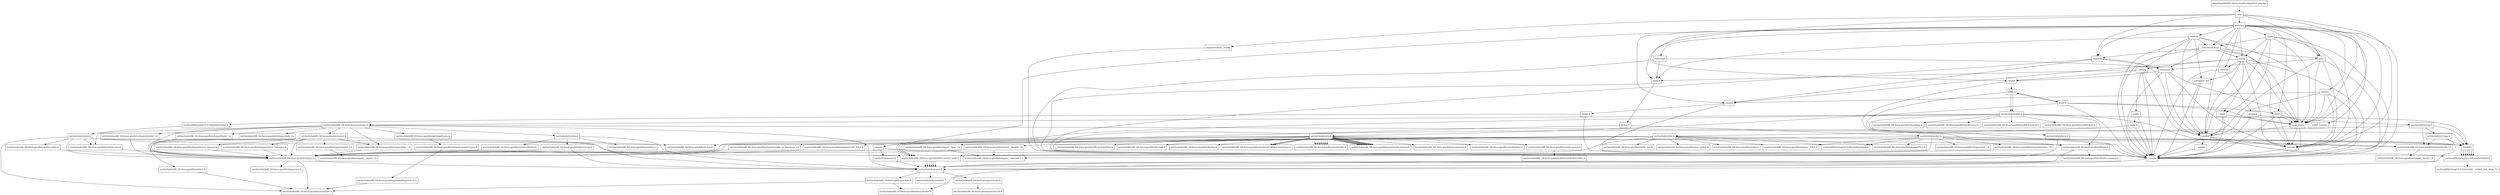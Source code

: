 digraph "dependencies" {
  header_1 [ shape="box", label="any"];
  header_0 [ shape="box", label="tmp/tmpw8iwRO.libcxx.header.deps/test_any.cpp"];
  header_2 [ shape="box", label="experimental/__config"];
  header_3 [ shape="box", label="__config"];
  header_4 [ shape="box", label="usr/include/features.h"];
  header_5 [ shape="box", label="usr/include/stdc-predef.h"];
  header_6 [ shape="box", label="usr/include/x86_64-linux-gnu/sys/cdefs.h"];
  header_7 [ shape="box", label="usr/include/x86_64-linux-gnu/bits/wordsize.h"];
  header_8 [ shape="box", label="usr/include/x86_64-linux-gnu/bits/long-double.h"];
  header_9 [ shape="box", label="usr/include/x86_64-linux-gnu/gnu/stubs.h"];
  header_10 [ shape="box", label="usr/include/x86_64-linux-gnu/gnu/stubs-64.h"];
  header_12 [ shape="box", label="memory"];
  header_13 [ shape="box", label="type_traits"];
  header_14 [ shape="box", label="cstddef"];
  header_15 [ shape="box", label="version"];
  header_16 [ shape="box", label="usr/local/lib/clang/10.0.0/include/stddef.h"];
  header_17 [ shape="box", label="usr/local/lib/clang/10.0.0/include/__stddef_max_align_t.h"];
  header_18 [ shape="box", label="__nullptr"];
  header_19 [ shape="box", label="typeinfo"];
  header_20 [ shape="box", label="exception"];
  header_21 [ shape="box", label="cstdlib"];
  header_22 [ shape="box", label="stdlib.h"];
  header_23 [ shape="box", label="usr/include/stdlib.h"];
  header_24 [ shape="box", label="usr/include/x86_64-linux-gnu/bits/libc-header-start.h"];
  header_25 [ shape="box", label="stddef.h"];
  header_26 [ shape="box", label="usr/include/x86_64-linux-gnu/bits/waitflags.h"];
  header_27 [ shape="box", label="usr/include/x86_64-linux-gnu/bits/waitstatus.h"];
  header_28 [ shape="box", label="usr/include/x86_64-linux-gnu/bits/floatn.h"];
  header_29 [ shape="box", label="usr/include/x86_64-linux-gnu/bits/floatn-common.h"];
  header_30 [ shape="box", label="usr/include/x86_64-linux-gnu/bits/types/locale_t.h"];
  header_31 [ shape="box", label="usr/include/x86_64-linux-gnu/bits/types/__locale_t.h"];
  header_32 [ shape="box", label="usr/include/x86_64-linux-gnu/sys/types.h"];
  header_33 [ shape="box", label="usr/include/x86_64-linux-gnu/bits/types.h"];
  header_34 [ shape="box", label="usr/include/x86_64-linux-gnu/bits/typesizes.h"];
  header_35 [ shape="box", label="usr/include/x86_64-linux-gnu/bits/types/clock_t.h"];
  header_36 [ shape="box", label="usr/include/x86_64-linux-gnu/bits/types/clockid_t.h"];
  header_37 [ shape="box", label="usr/include/x86_64-linux-gnu/bits/types/time_t.h"];
  header_38 [ shape="box", label="usr/include/x86_64-linux-gnu/bits/types/timer_t.h"];
  header_39 [ shape="box", label="usr/include/x86_64-linux-gnu/bits/stdint-intn.h"];
  header_40 [ shape="box", label="usr/include/endian.h"];
  header_41 [ shape="box", label="usr/include/x86_64-linux-gnu/bits/endian.h"];
  header_42 [ shape="box", label="usr/include/x86_64-linux-gnu/bits/byteswap.h"];
  header_43 [ shape="box", label="usr/include/x86_64-linux-gnu/bits/uintn-identity.h"];
  header_44 [ shape="box", label="usr/include/x86_64-linux-gnu/sys/select.h"];
  header_45 [ shape="box", label="usr/include/x86_64-linux-gnu/bits/select.h"];
  header_46 [ shape="box", label="usr/include/x86_64-linux-gnu/bits/types/sigset_t.h"];
  header_47 [ shape="box", label="usr/include/x86_64-linux-gnu/bits/types/__sigset_t.h"];
  header_48 [ shape="box", label="usr/include/x86_64-linux-gnu/bits/types/struct_timeval.h"];
  header_49 [ shape="box", label="usr/include/x86_64-linux-gnu/bits/types/struct_timespec.h"];
  header_50 [ shape="box", label="usr/include/x86_64-linux-gnu/bits/pthreadtypes.h"];
  header_51 [ shape="box", label="usr/include/x86_64-linux-gnu/bits/thread-shared-types.h"];
  header_52 [ shape="box", label="usr/include/x86_64-linux-gnu/bits/pthreadtypes-arch.h"];
  header_53 [ shape="box", label="usr/include/alloca.h"];
  header_54 [ shape="box", label="usr/include/x86_64-linux-gnu/bits/stdlib-bsearch.h"];
  header_55 [ shape="box", label="usr/include/x86_64-linux-gnu/bits/stdlib-float.h"];
  header_56 [ shape="box", label="math.h"];
  header_57 [ shape="box", label="usr/include/math.h"];
  header_58 [ shape="box", label="usr/include/x86_64-linux-gnu/bits/math-vector.h"];
  header_59 [ shape="box", label="usr/include/x86_64-linux-gnu/bits/libm-simd-decl-stubs.h"];
  header_60 [ shape="box", label="usr/include/x86_64-linux-gnu/bits/flt-eval-method.h"];
  header_61 [ shape="box", label="usr/include/x86_64-linux-gnu/bits/fp-logb.h"];
  header_62 [ shape="box", label="usr/include/x86_64-linux-gnu/bits/fp-fast.h"];
  header_63 [ shape="box", label="usr/include/x86_64-linux-gnu/bits/mathcalls-helper-functions.h"];
  header_64 [ shape="box", label="usr/include/x86_64-linux-gnu/bits/mathcalls.h"];
  header_65 [ shape="box", label="usr/include/x86_64-linux-gnu/bits/mathcalls-narrow.h"];
  header_66 [ shape="box", label="usr/include/x86_64-linux-gnu/bits/iscanonical.h"];
  header_67 [ shape="box", label="usr/include/x86_64-linux-gnu/bits/mathinline.h"];
  header_68 [ shape="box", label="limits"];
  header_69 [ shape="box", label="__undef_macros"];
  header_70 [ shape="box", label="cstdint"];
  header_71 [ shape="box", label="stdint.h"];
  header_72 [ shape="box", label="usr/local/lib/clang/10.0.0/include/stdint.h"];
  header_73 [ shape="box", label="usr/include/stdint.h"];
  header_74 [ shape="box", label="usr/include/x86_64-linux-gnu/bits/wchar.h"];
  header_75 [ shape="box", label="usr/include/x86_64-linux-gnu/bits/stdint-uintn.h"];
  header_76 [ shape="box", label="new"];
  header_77 [ shape="box", label="utility"];
  header_78 [ shape="box", label="__tuple"];
  header_79 [ shape="box", label="initializer_list"];
  header_80 [ shape="box", label="cstring"];
  header_81 [ shape="box", label="string.h"];
  header_82 [ shape="box", label="usr/include/string.h"];
  header_83 [ shape="box", label="usr/include/strings.h"];
  header_84 [ shape="box", label="__debug"];
  header_85 [ shape="box", label="iosfwd"];
  header_86 [ shape="box", label="wchar.h"];
  header_87 [ shape="box", label="usr/include/wchar.h"];
  header_88 [ shape="box", label="usr/local/lib/clang/10.0.0/include/stdarg.h"];
  header_89 [ shape="box", label="usr/include/x86_64-linux-gnu/bits/types/wint_t.h"];
  header_90 [ shape="box", label="usr/include/x86_64-linux-gnu/bits/types/mbstate_t.h"];
  header_91 [ shape="box", label="usr/include/x86_64-linux-gnu/bits/types/__mbstate_t.h"];
  header_92 [ shape="box", label="usr/include/x86_64-linux-gnu/bits/types/__FILE.h"];
  header_93 [ shape="box", label="usr/include/x86_64-linux-gnu/bits/types/FILE.h"];
  header_94 [ shape="box", label="cstdio"];
  header_95 [ shape="box", label="stdio.h"];
  header_96 [ shape="box", label="usr/include/stdio.h"];
  header_97 [ shape="box", label="usr/include/x86_64-linux-gnu/bits/types/__fpos_t.h"];
  header_98 [ shape="box", label="usr/include/x86_64-linux-gnu/bits/types/__fpos64_t.h"];
  header_99 [ shape="box", label="usr/include/x86_64-linux-gnu/bits/types/struct_FILE.h"];
  header_100 [ shape="box", label="usr/include/x86_64-linux-gnu/bits/types/cookie_io_functions_t.h"];
  header_101 [ shape="box", label="usr/include/x86_64-linux-gnu/bits/stdio_lim.h"];
  header_102 [ shape="box", label="usr/include/x86_64-linux-gnu/bits/sys_errlist.h"];
  header_103 [ shape="box", label="usr/include/x86_64-linux-gnu/bits/stdio.h"];
  header_104 [ shape="box", label="iterator"];
  header_105 [ shape="box", label="__functional_base"];
  header_106 [ shape="box", label="tuple"];
  header_107 [ shape="box", label="stdexcept"];
  header_108 [ shape="box", label="cassert"];
  header_109 [ shape="box", label="usr/include/assert.h"];
  header_110 [ shape="box", label="atomic"];
  header_25 -> header_16;
  header_25 -> header_16;
  header_25 -> header_16;
  header_25 -> header_16;
  header_25 -> header_16;
  header_25 -> header_16;
  header_25 -> header_16;
  header_51 -> header_52;
  header_71 -> header_3;
  header_71 -> header_72;
  header_68 -> header_3;
  header_68 -> header_13;
  header_68 -> header_69;
  header_68 -> header_15;
  header_106 -> header_3;
  header_106 -> header_78;
  header_106 -> header_14;
  header_106 -> header_13;
  header_106 -> header_105;
  header_106 -> header_77;
  header_106 -> header_15;
  header_94 -> header_3;
  header_94 -> header_95;
  header_99 -> header_33;
  header_6 -> header_7;
  header_6 -> header_8;
  header_72 -> header_73;
  header_90 -> header_91;
  header_0 -> header_1;
  header_1 -> header_2;
  header_1 -> header_12;
  header_1 -> header_76;
  header_1 -> header_19;
  header_1 -> header_13;
  header_1 -> header_21;
  header_1 -> header_15;
  header_33 -> header_4;
  header_33 -> header_7;
  header_33 -> header_34;
  header_15 -> header_3;
  header_104 -> header_3;
  header_104 -> header_85;
  header_104 -> header_105;
  header_104 -> header_13;
  header_104 -> header_14;
  header_104 -> header_79;
  header_104 -> header_15;
  header_104 -> header_84;
  header_44 -> header_4;
  header_44 -> header_33;
  header_44 -> header_45;
  header_44 -> header_46;
  header_44 -> header_37;
  header_44 -> header_48;
  header_44 -> header_49;
  header_77 -> header_3;
  header_77 -> header_78;
  header_77 -> header_13;
  header_77 -> header_79;
  header_77 -> header_14;
  header_77 -> header_80;
  header_77 -> header_70;
  header_77 -> header_15;
  header_77 -> header_84;
  header_35 -> header_33;
  header_52 -> header_7;
  header_83 -> header_4;
  header_83 -> header_25;
  header_83 -> header_30;
  header_22 -> header_3;
  header_22 -> header_23;
  header_22 -> header_56;
  header_22 -> header_23;
  header_16 -> header_17;
  header_78 -> header_3;
  header_78 -> header_14;
  header_78 -> header_13;
  header_70 -> header_3;
  header_70 -> header_71;
  header_79 -> header_3;
  header_79 -> header_14;
  header_23 -> header_24;
  header_23 -> header_25;
  header_23 -> header_26;
  header_23 -> header_27;
  header_23 -> header_28;
  header_23 -> header_30;
  header_23 -> header_32;
  header_23 -> header_53;
  header_23 -> header_54;
  header_23 -> header_55;
  header_82 -> header_24;
  header_82 -> header_25;
  header_82 -> header_30;
  header_82 -> header_83;
  header_20 -> header_3;
  header_20 -> header_14;
  header_20 -> header_21;
  header_20 -> header_13;
  header_20 -> header_15;
  header_39 -> header_33;
  header_80 -> header_3;
  header_80 -> header_81;
  header_3 -> header_4;
  header_36 -> header_33;
  header_4 -> header_5;
  header_4 -> header_6;
  header_4 -> header_9;
  header_73 -> header_24;
  header_73 -> header_33;
  header_73 -> header_74;
  header_73 -> header_7;
  header_73 -> header_39;
  header_73 -> header_75;
  header_50 -> header_51;
  header_107 -> header_3;
  header_107 -> header_20;
  header_107 -> header_85;
  header_18 -> header_3;
  header_30 -> header_31;
  header_85 -> header_3;
  header_85 -> header_86;
  header_105 -> header_3;
  header_105 -> header_13;
  header_105 -> header_19;
  header_105 -> header_20;
  header_105 -> header_76;
  header_105 -> header_77;
  header_76 -> header_3;
  header_76 -> header_20;
  header_76 -> header_13;
  header_76 -> header_14;
  header_76 -> header_15;
  header_109 -> header_4;
  header_56 -> header_3;
  header_56 -> header_22;
  header_56 -> header_57;
  header_56 -> header_13;
  header_56 -> header_68;
  header_81 -> header_3;
  header_81 -> header_82;
  header_87 -> header_24;
  header_87 -> header_28;
  header_87 -> header_25;
  header_87 -> header_88;
  header_87 -> header_74;
  header_87 -> header_89;
  header_87 -> header_90;
  header_87 -> header_92;
  header_87 -> header_93;
  header_87 -> header_30;
  header_21 -> header_3;
  header_21 -> header_22;
  header_58 -> header_59;
  header_14 -> header_3;
  header_14 -> header_15;
  header_14 -> header_16;
  header_14 -> header_18;
  header_37 -> header_33;
  header_86 -> header_3;
  header_86 -> header_87;
  header_29 -> header_4;
  header_29 -> header_8;
  header_12 -> header_3;
  header_12 -> header_13;
  header_12 -> header_19;
  header_12 -> header_14;
  header_12 -> header_70;
  header_12 -> header_76;
  header_12 -> header_77;
  header_12 -> header_68;
  header_12 -> header_104;
  header_12 -> header_105;
  header_12 -> header_85;
  header_12 -> header_106;
  header_12 -> header_107;
  header_12 -> header_80;
  header_12 -> header_108;
  header_12 -> header_110;
  header_12 -> header_15;
  header_12 -> header_69;
  header_2 -> header_3;
  header_57 -> header_24;
  header_57 -> header_33;
  header_57 -> header_58;
  header_57 -> header_28;
  header_57 -> header_60;
  header_57 -> header_61;
  header_57 -> header_62;
  header_57 -> header_63;
  header_57 -> header_64;
  header_57 -> header_63;
  header_57 -> header_64;
  header_57 -> header_63;
  header_57 -> header_64;
  header_57 -> header_64;
  header_57 -> header_64;
  header_57 -> header_64;
  header_57 -> header_64;
  header_57 -> header_65;
  header_57 -> header_65;
  header_57 -> header_65;
  header_57 -> header_65;
  header_57 -> header_65;
  header_57 -> header_65;
  header_57 -> header_65;
  header_57 -> header_65;
  header_57 -> header_65;
  header_57 -> header_66;
  header_57 -> header_67;
  header_98 -> header_33;
  header_98 -> header_91;
  header_19 -> header_3;
  header_19 -> header_20;
  header_19 -> header_14;
  header_19 -> header_70;
  header_48 -> header_33;
  header_40 -> header_4;
  header_40 -> header_41;
  header_40 -> header_42;
  header_40 -> header_43;
  header_110 -> header_3;
  header_110 -> header_14;
  header_110 -> header_70;
  header_110 -> header_13;
  header_110 -> header_15;
  header_28 -> header_4;
  header_28 -> header_29;
  header_96 -> header_24;
  header_96 -> header_25;
  header_96 -> header_88;
  header_96 -> header_33;
  header_96 -> header_97;
  header_96 -> header_98;
  header_96 -> header_92;
  header_96 -> header_93;
  header_96 -> header_99;
  header_96 -> header_100;
  header_96 -> header_101;
  header_96 -> header_102;
  header_96 -> header_103;
  header_13 -> header_3;
  header_13 -> header_14;
  header_13 -> header_15;
  header_42 -> header_4;
  header_42 -> header_33;
  header_24 -> header_4;
  header_24 -> header_4;
  header_24 -> header_4;
  header_24 -> header_4;
  header_24 -> header_4;
  header_24 -> header_4;
  header_45 -> header_7;
  header_100 -> header_33;
  header_95 -> header_3;
  header_95 -> header_96;
  header_75 -> header_33;
  header_46 -> header_47;
  header_49 -> header_33;
  header_84 -> header_3;
  header_84 -> header_85;
  header_84 -> header_21;
  header_84 -> header_94;
  header_84 -> header_14;
  header_53 -> header_4;
  header_53 -> header_25;
  header_97 -> header_33;
  header_97 -> header_91;
  header_108 -> header_3;
  header_108 -> header_109;
  header_9 -> header_10;
  header_32 -> header_4;
  header_32 -> header_33;
  header_32 -> header_35;
  header_32 -> header_36;
  header_32 -> header_37;
  header_32 -> header_38;
  header_32 -> header_25;
  header_32 -> header_39;
  header_32 -> header_40;
  header_32 -> header_44;
  header_32 -> header_50;
  header_38 -> header_33;
  header_43 -> header_33;
}
